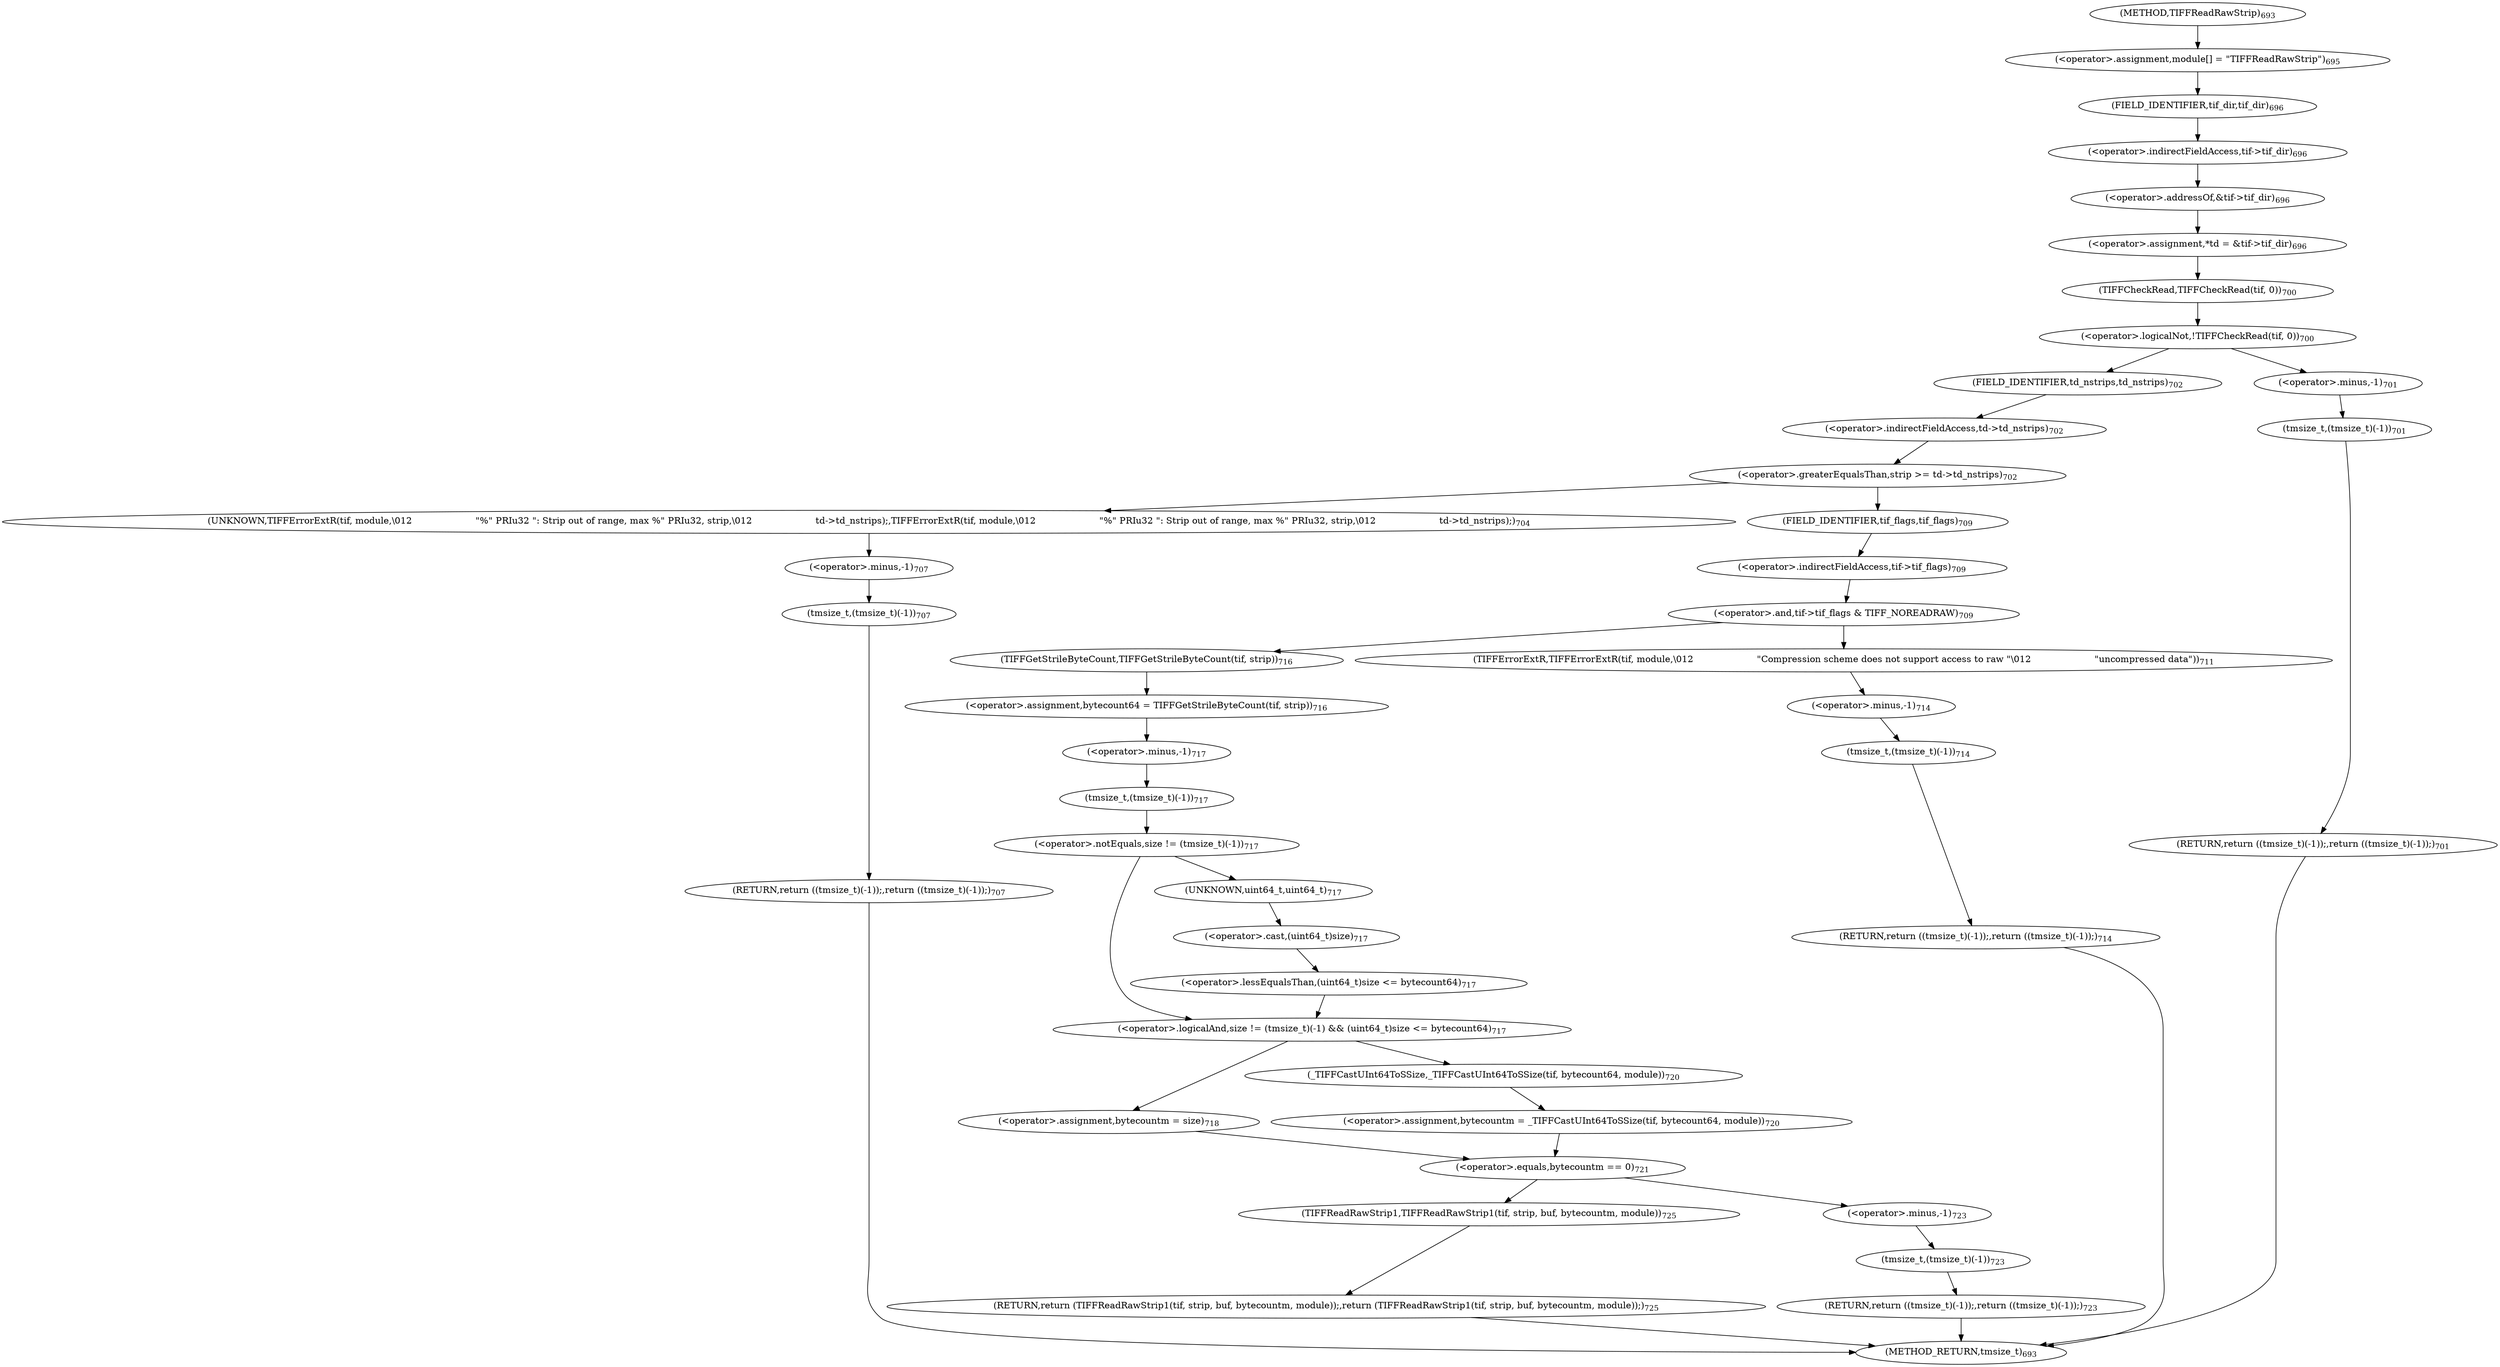 digraph "TIFFReadRawStrip" {  
"75433" [label = <(&lt;operator&gt;.assignment,module[] = &quot;TIFFReadRawStrip&quot;)<SUB>695</SUB>> ]
"75437" [label = <(&lt;operator&gt;.assignment,*td = &amp;tif-&gt;tif_dir)<SUB>696</SUB>> ]
"75482" [label = <(&lt;operator&gt;.assignment,bytecount64 = TIFFGetStrileByteCount(tif, strip))<SUB>716</SUB>> ]
"75520" [label = <(RETURN,return (TIFFReadRawStrip1(tif, strip, buf, bytecountm, module));,return (TIFFReadRawStrip1(tif, strip, buf, bytecountm, module));)<SUB>725</SUB>> ]
"75439" [label = <(&lt;operator&gt;.addressOf,&amp;tif-&gt;tif_dir)<SUB>696</SUB>> ]
"75446" [label = <(&lt;operator&gt;.logicalNot,!TIFFCheckRead(tif, 0))<SUB>700</SUB>> ]
"75456" [label = <(&lt;operator&gt;.greaterEqualsThan,strip &gt;= td-&gt;td_nstrips)<SUB>702</SUB>> ]
"75468" [label = <(&lt;operator&gt;.and,tif-&gt;tif_flags &amp; TIFF_NOREADRAW)<SUB>709</SUB>> ]
"75484" [label = <(TIFFGetStrileByteCount,TIFFGetStrileByteCount(tif, strip))<SUB>716</SUB>> ]
"75488" [label = <(&lt;operator&gt;.logicalAnd,size != (tmsize_t)(-1) &amp;&amp; (uint64_t)size &lt;= bytecount64)<SUB>717</SUB>> ]
"75512" [label = <(&lt;operator&gt;.equals,bytecountm == 0)<SUB>721</SUB>> ]
"75521" [label = <(TIFFReadRawStrip1,TIFFReadRawStrip1(tif, strip, buf, bytecountm, module))<SUB>725</SUB>> ]
"75440" [label = <(&lt;operator&gt;.indirectFieldAccess,tif-&gt;tif_dir)<SUB>696</SUB>> ]
"75447" [label = <(TIFFCheckRead,TIFFCheckRead(tif, 0))<SUB>700</SUB>> ]
"75451" [label = <(RETURN,return ((tmsize_t)(-1));,return ((tmsize_t)(-1));)<SUB>701</SUB>> ]
"75458" [label = <(&lt;operator&gt;.indirectFieldAccess,td-&gt;td_nstrips)<SUB>702</SUB>> ]
"75462" [label = <(UNKNOWN,TIFFErrorExtR(tif, module,\012                      &quot;%&quot; PRIu32 &quot;: Strip out of range, max %&quot; PRIu32, strip,\012                      td-&gt;td_nstrips);,TIFFErrorExtR(tif, module,\012                      &quot;%&quot; PRIu32 &quot;: Strip out of range, max %&quot; PRIu32, strip,\012                      td-&gt;td_nstrips);)<SUB>704</SUB>> ]
"75463" [label = <(RETURN,return ((tmsize_t)(-1));,return ((tmsize_t)(-1));)<SUB>707</SUB>> ]
"75469" [label = <(&lt;operator&gt;.indirectFieldAccess,tif-&gt;tif_flags)<SUB>709</SUB>> ]
"75474" [label = <(TIFFErrorExtR,TIFFErrorExtR(tif, module,\012                      &quot;Compression scheme does not support access to raw &quot;\012                      &quot;uncompressed data&quot;))<SUB>711</SUB>> ]
"75478" [label = <(RETURN,return ((tmsize_t)(-1));,return ((tmsize_t)(-1));)<SUB>714</SUB>> ]
"75489" [label = <(&lt;operator&gt;.notEquals,size != (tmsize_t)(-1))<SUB>717</SUB>> ]
"75494" [label = <(&lt;operator&gt;.lessEqualsThan,(uint64_t)size &lt;= bytecount64)<SUB>717</SUB>> ]
"75500" [label = <(&lt;operator&gt;.assignment,bytecountm = size)<SUB>718</SUB>> ]
"75516" [label = <(RETURN,return ((tmsize_t)(-1));,return ((tmsize_t)(-1));)<SUB>723</SUB>> ]
"75442" [label = <(FIELD_IDENTIFIER,tif_dir,tif_dir)<SUB>696</SUB>> ]
"75452" [label = <(tmsize_t,(tmsize_t)(-1))<SUB>701</SUB>> ]
"75460" [label = <(FIELD_IDENTIFIER,td_nstrips,td_nstrips)<SUB>702</SUB>> ]
"75464" [label = <(tmsize_t,(tmsize_t)(-1))<SUB>707</SUB>> ]
"75471" [label = <(FIELD_IDENTIFIER,tif_flags,tif_flags)<SUB>709</SUB>> ]
"75479" [label = <(tmsize_t,(tmsize_t)(-1))<SUB>714</SUB>> ]
"75491" [label = <(tmsize_t,(tmsize_t)(-1))<SUB>717</SUB>> ]
"75495" [label = <(&lt;operator&gt;.cast,(uint64_t)size)<SUB>717</SUB>> ]
"75505" [label = <(&lt;operator&gt;.assignment,bytecountm = _TIFFCastUInt64ToSSize(tif, bytecount64, module))<SUB>720</SUB>> ]
"75517" [label = <(tmsize_t,(tmsize_t)(-1))<SUB>723</SUB>> ]
"75453" [label = <(&lt;operator&gt;.minus,-1)<SUB>701</SUB>> ]
"75465" [label = <(&lt;operator&gt;.minus,-1)<SUB>707</SUB>> ]
"75480" [label = <(&lt;operator&gt;.minus,-1)<SUB>714</SUB>> ]
"75492" [label = <(&lt;operator&gt;.minus,-1)<SUB>717</SUB>> ]
"75496" [label = <(UNKNOWN,uint64_t,uint64_t)<SUB>717</SUB>> ]
"75507" [label = <(_TIFFCastUInt64ToSSize,_TIFFCastUInt64ToSSize(tif, bytecount64, module))<SUB>720</SUB>> ]
"75518" [label = <(&lt;operator&gt;.minus,-1)<SUB>723</SUB>> ]
"75426" [label = <(METHOD,TIFFReadRawStrip)<SUB>693</SUB>> ]
"75527" [label = <(METHOD_RETURN,tmsize_t)<SUB>693</SUB>> ]
  "75433" -> "75442" 
  "75437" -> "75447" 
  "75482" -> "75492" 
  "75520" -> "75527" 
  "75439" -> "75437" 
  "75446" -> "75453" 
  "75446" -> "75460" 
  "75456" -> "75462" 
  "75456" -> "75471" 
  "75468" -> "75474" 
  "75468" -> "75484" 
  "75484" -> "75482" 
  "75488" -> "75500" 
  "75488" -> "75507" 
  "75512" -> "75518" 
  "75512" -> "75521" 
  "75521" -> "75520" 
  "75440" -> "75439" 
  "75447" -> "75446" 
  "75451" -> "75527" 
  "75458" -> "75456" 
  "75462" -> "75465" 
  "75463" -> "75527" 
  "75469" -> "75468" 
  "75474" -> "75480" 
  "75478" -> "75527" 
  "75489" -> "75496" 
  "75489" -> "75488" 
  "75494" -> "75488" 
  "75500" -> "75512" 
  "75516" -> "75527" 
  "75442" -> "75440" 
  "75452" -> "75451" 
  "75460" -> "75458" 
  "75464" -> "75463" 
  "75471" -> "75469" 
  "75479" -> "75478" 
  "75491" -> "75489" 
  "75495" -> "75494" 
  "75505" -> "75512" 
  "75517" -> "75516" 
  "75453" -> "75452" 
  "75465" -> "75464" 
  "75480" -> "75479" 
  "75492" -> "75491" 
  "75496" -> "75495" 
  "75507" -> "75505" 
  "75518" -> "75517" 
  "75426" -> "75433" 
}
